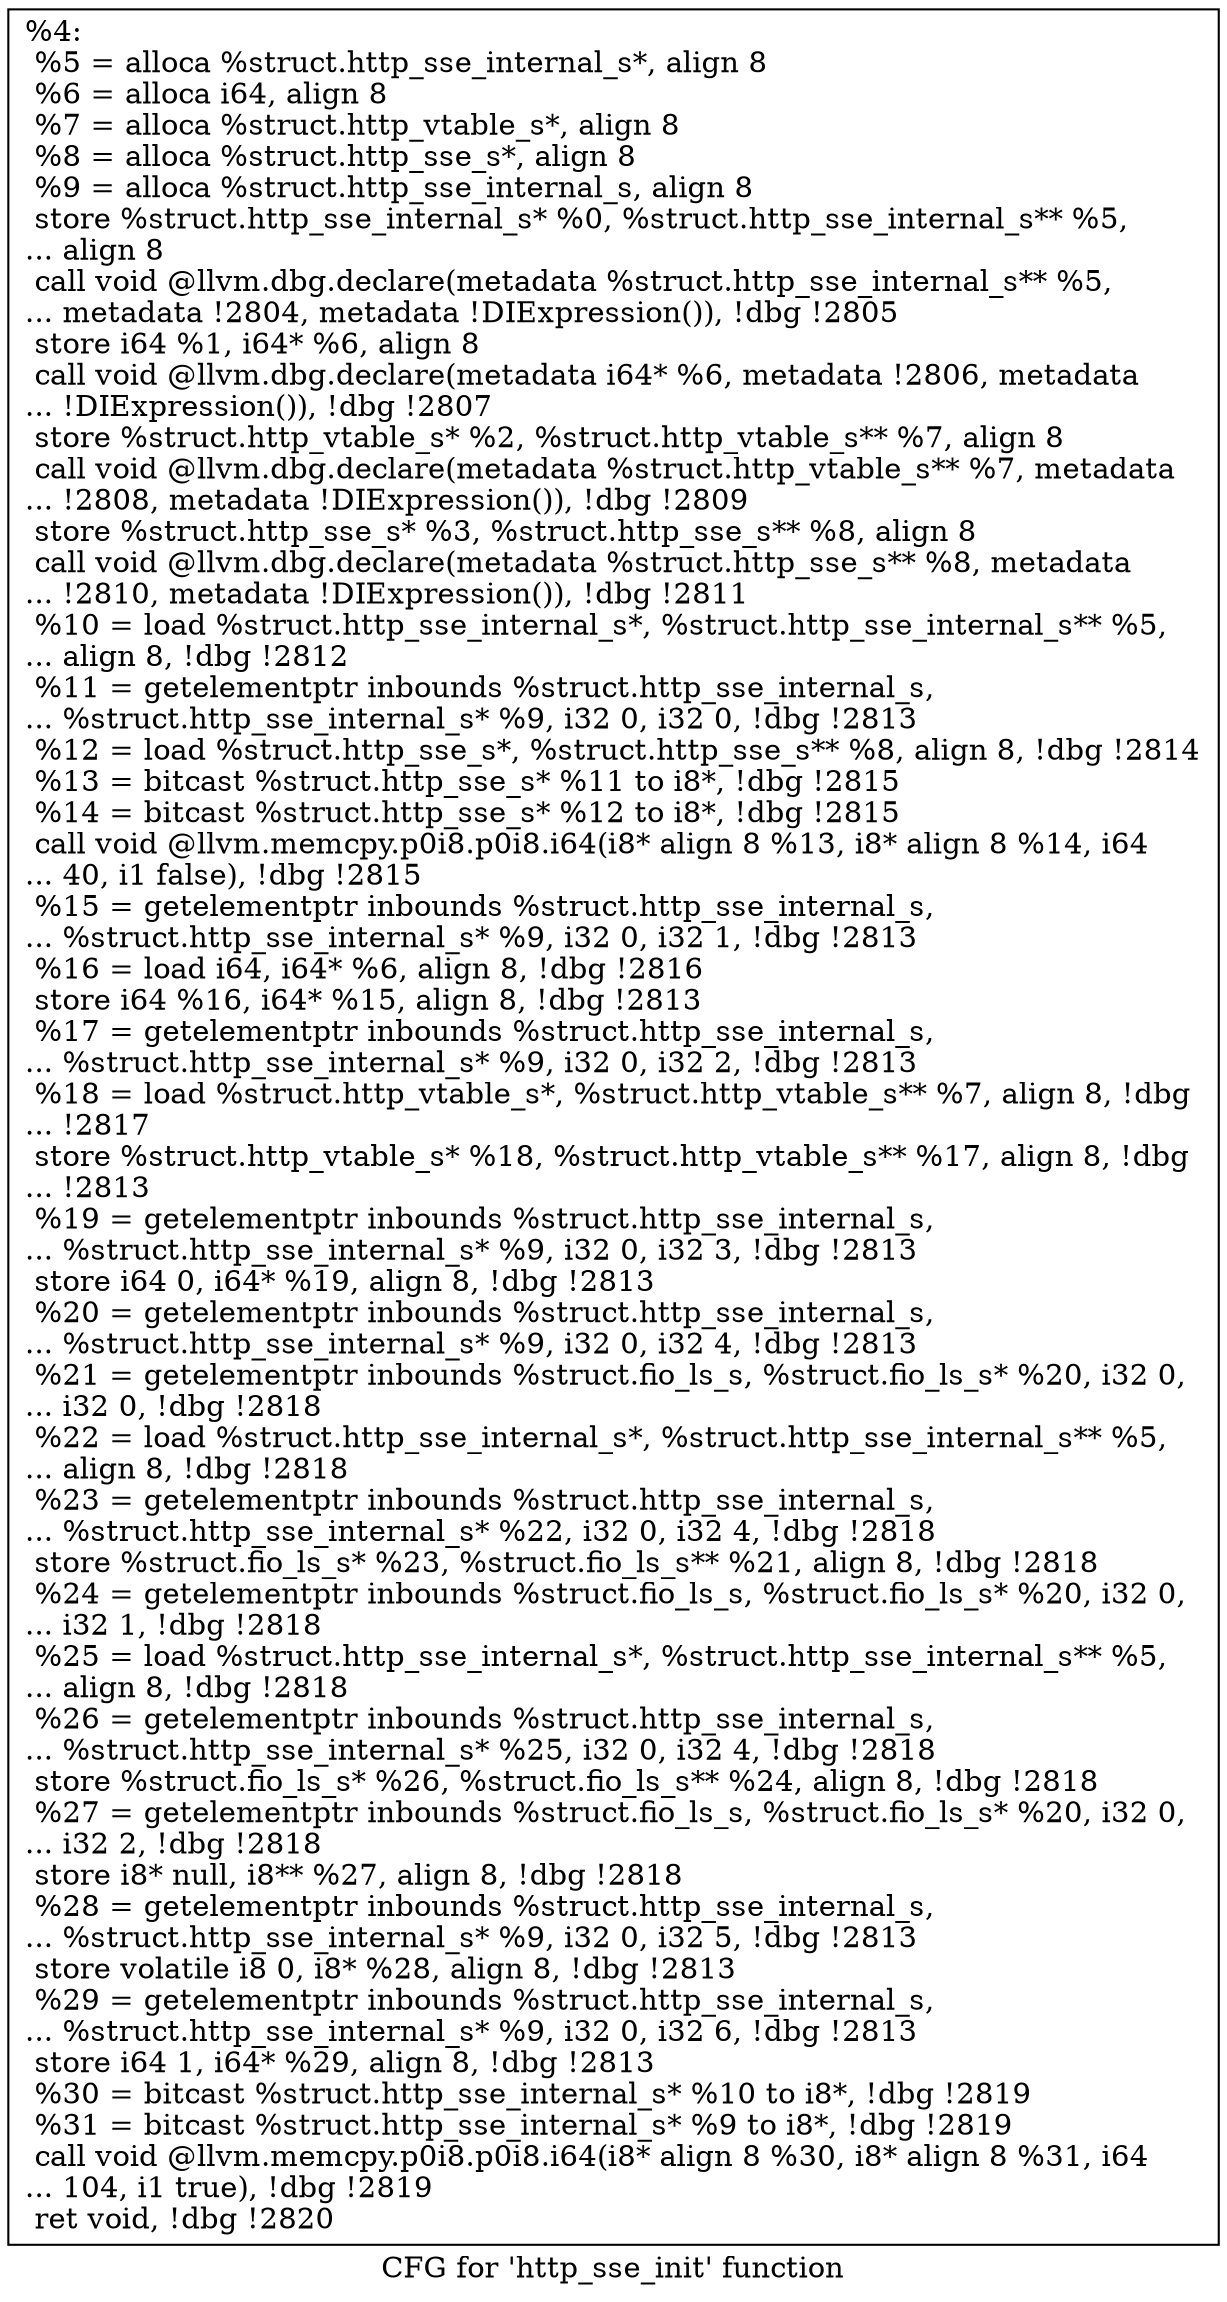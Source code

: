 digraph "CFG for 'http_sse_init' function" {
	label="CFG for 'http_sse_init' function";

	Node0x5568521a0ae0 [shape=record,label="{%4:\l  %5 = alloca %struct.http_sse_internal_s*, align 8\l  %6 = alloca i64, align 8\l  %7 = alloca %struct.http_vtable_s*, align 8\l  %8 = alloca %struct.http_sse_s*, align 8\l  %9 = alloca %struct.http_sse_internal_s, align 8\l  store %struct.http_sse_internal_s* %0, %struct.http_sse_internal_s** %5,\l... align 8\l  call void @llvm.dbg.declare(metadata %struct.http_sse_internal_s** %5,\l... metadata !2804, metadata !DIExpression()), !dbg !2805\l  store i64 %1, i64* %6, align 8\l  call void @llvm.dbg.declare(metadata i64* %6, metadata !2806, metadata\l... !DIExpression()), !dbg !2807\l  store %struct.http_vtable_s* %2, %struct.http_vtable_s** %7, align 8\l  call void @llvm.dbg.declare(metadata %struct.http_vtable_s** %7, metadata\l... !2808, metadata !DIExpression()), !dbg !2809\l  store %struct.http_sse_s* %3, %struct.http_sse_s** %8, align 8\l  call void @llvm.dbg.declare(metadata %struct.http_sse_s** %8, metadata\l... !2810, metadata !DIExpression()), !dbg !2811\l  %10 = load %struct.http_sse_internal_s*, %struct.http_sse_internal_s** %5,\l... align 8, !dbg !2812\l  %11 = getelementptr inbounds %struct.http_sse_internal_s,\l... %struct.http_sse_internal_s* %9, i32 0, i32 0, !dbg !2813\l  %12 = load %struct.http_sse_s*, %struct.http_sse_s** %8, align 8, !dbg !2814\l  %13 = bitcast %struct.http_sse_s* %11 to i8*, !dbg !2815\l  %14 = bitcast %struct.http_sse_s* %12 to i8*, !dbg !2815\l  call void @llvm.memcpy.p0i8.p0i8.i64(i8* align 8 %13, i8* align 8 %14, i64\l... 40, i1 false), !dbg !2815\l  %15 = getelementptr inbounds %struct.http_sse_internal_s,\l... %struct.http_sse_internal_s* %9, i32 0, i32 1, !dbg !2813\l  %16 = load i64, i64* %6, align 8, !dbg !2816\l  store i64 %16, i64* %15, align 8, !dbg !2813\l  %17 = getelementptr inbounds %struct.http_sse_internal_s,\l... %struct.http_sse_internal_s* %9, i32 0, i32 2, !dbg !2813\l  %18 = load %struct.http_vtable_s*, %struct.http_vtable_s** %7, align 8, !dbg\l... !2817\l  store %struct.http_vtable_s* %18, %struct.http_vtable_s** %17, align 8, !dbg\l... !2813\l  %19 = getelementptr inbounds %struct.http_sse_internal_s,\l... %struct.http_sse_internal_s* %9, i32 0, i32 3, !dbg !2813\l  store i64 0, i64* %19, align 8, !dbg !2813\l  %20 = getelementptr inbounds %struct.http_sse_internal_s,\l... %struct.http_sse_internal_s* %9, i32 0, i32 4, !dbg !2813\l  %21 = getelementptr inbounds %struct.fio_ls_s, %struct.fio_ls_s* %20, i32 0,\l... i32 0, !dbg !2818\l  %22 = load %struct.http_sse_internal_s*, %struct.http_sse_internal_s** %5,\l... align 8, !dbg !2818\l  %23 = getelementptr inbounds %struct.http_sse_internal_s,\l... %struct.http_sse_internal_s* %22, i32 0, i32 4, !dbg !2818\l  store %struct.fio_ls_s* %23, %struct.fio_ls_s** %21, align 8, !dbg !2818\l  %24 = getelementptr inbounds %struct.fio_ls_s, %struct.fio_ls_s* %20, i32 0,\l... i32 1, !dbg !2818\l  %25 = load %struct.http_sse_internal_s*, %struct.http_sse_internal_s** %5,\l... align 8, !dbg !2818\l  %26 = getelementptr inbounds %struct.http_sse_internal_s,\l... %struct.http_sse_internal_s* %25, i32 0, i32 4, !dbg !2818\l  store %struct.fio_ls_s* %26, %struct.fio_ls_s** %24, align 8, !dbg !2818\l  %27 = getelementptr inbounds %struct.fio_ls_s, %struct.fio_ls_s* %20, i32 0,\l... i32 2, !dbg !2818\l  store i8* null, i8** %27, align 8, !dbg !2818\l  %28 = getelementptr inbounds %struct.http_sse_internal_s,\l... %struct.http_sse_internal_s* %9, i32 0, i32 5, !dbg !2813\l  store volatile i8 0, i8* %28, align 8, !dbg !2813\l  %29 = getelementptr inbounds %struct.http_sse_internal_s,\l... %struct.http_sse_internal_s* %9, i32 0, i32 6, !dbg !2813\l  store i64 1, i64* %29, align 8, !dbg !2813\l  %30 = bitcast %struct.http_sse_internal_s* %10 to i8*, !dbg !2819\l  %31 = bitcast %struct.http_sse_internal_s* %9 to i8*, !dbg !2819\l  call void @llvm.memcpy.p0i8.p0i8.i64(i8* align 8 %30, i8* align 8 %31, i64\l... 104, i1 true), !dbg !2819\l  ret void, !dbg !2820\l}"];
}
